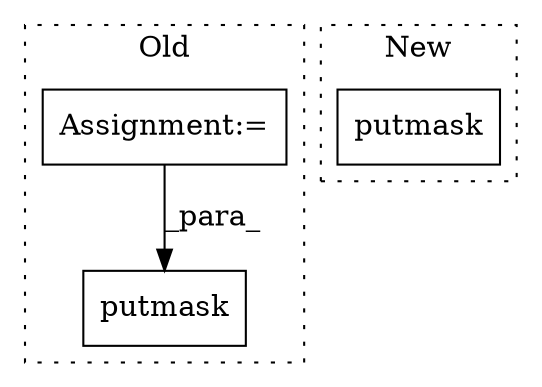 digraph G {
subgraph cluster0 {
1 [label="putmask" a="32" s="850,869" l="8,1" shape="box"];
3 [label="Assignment:=" a="7" s="814" l="1" shape="box"];
label = "Old";
style="dotted";
}
subgraph cluster1 {
2 [label="putmask" a="32" s="828,863" l="8,1" shape="box"];
label = "New";
style="dotted";
}
3 -> 1 [label="_para_"];
}